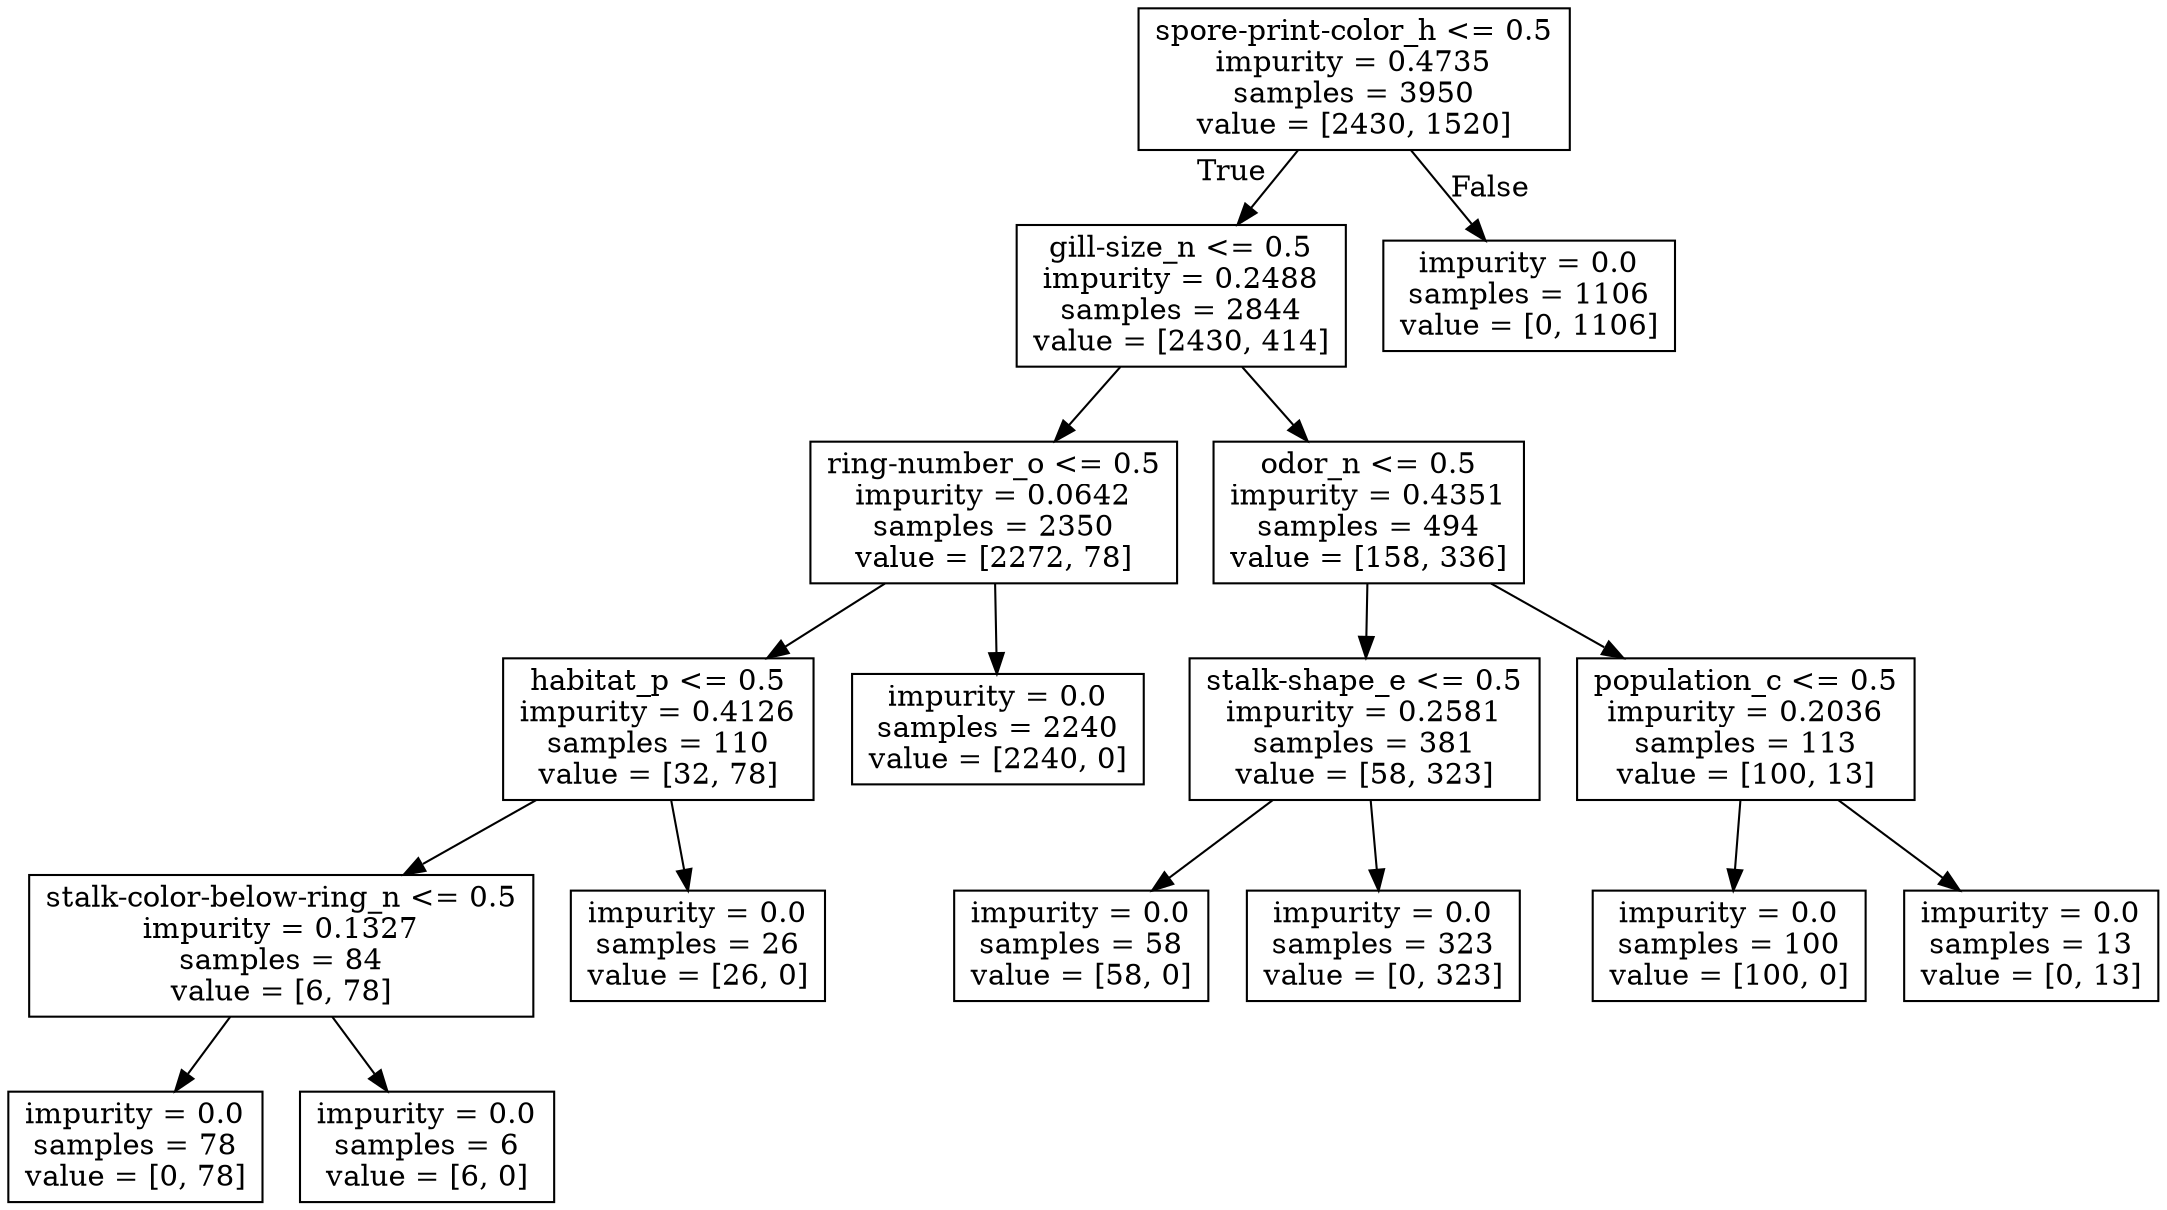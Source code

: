 digraph Tree {
node [shape=box] ;
0 [label="spore-print-color_h <= 0.5\nimpurity = 0.4735\nsamples = 3950\nvalue = [2430, 1520]"] ;
1 [label="gill-size_n <= 0.5\nimpurity = 0.2488\nsamples = 2844\nvalue = [2430, 414]"] ;
0 -> 1 [labeldistance=2.5, labelangle=45, headlabel="True"] ;
2 [label="ring-number_o <= 0.5\nimpurity = 0.0642\nsamples = 2350\nvalue = [2272, 78]"] ;
1 -> 2 ;
3 [label="habitat_p <= 0.5\nimpurity = 0.4126\nsamples = 110\nvalue = [32, 78]"] ;
2 -> 3 ;
4 [label="stalk-color-below-ring_n <= 0.5\nimpurity = 0.1327\nsamples = 84\nvalue = [6, 78]"] ;
3 -> 4 ;
5 [label="impurity = 0.0\nsamples = 78\nvalue = [0, 78]"] ;
4 -> 5 ;
6 [label="impurity = 0.0\nsamples = 6\nvalue = [6, 0]"] ;
4 -> 6 ;
7 [label="impurity = 0.0\nsamples = 26\nvalue = [26, 0]"] ;
3 -> 7 ;
8 [label="impurity = 0.0\nsamples = 2240\nvalue = [2240, 0]"] ;
2 -> 8 ;
9 [label="odor_n <= 0.5\nimpurity = 0.4351\nsamples = 494\nvalue = [158, 336]"] ;
1 -> 9 ;
10 [label="stalk-shape_e <= 0.5\nimpurity = 0.2581\nsamples = 381\nvalue = [58, 323]"] ;
9 -> 10 ;
11 [label="impurity = 0.0\nsamples = 58\nvalue = [58, 0]"] ;
10 -> 11 ;
12 [label="impurity = 0.0\nsamples = 323\nvalue = [0, 323]"] ;
10 -> 12 ;
13 [label="population_c <= 0.5\nimpurity = 0.2036\nsamples = 113\nvalue = [100, 13]"] ;
9 -> 13 ;
14 [label="impurity = 0.0\nsamples = 100\nvalue = [100, 0]"] ;
13 -> 14 ;
15 [label="impurity = 0.0\nsamples = 13\nvalue = [0, 13]"] ;
13 -> 15 ;
16 [label="impurity = 0.0\nsamples = 1106\nvalue = [0, 1106]"] ;
0 -> 16 [labeldistance=2.5, labelangle=-45, headlabel="False"] ;
}